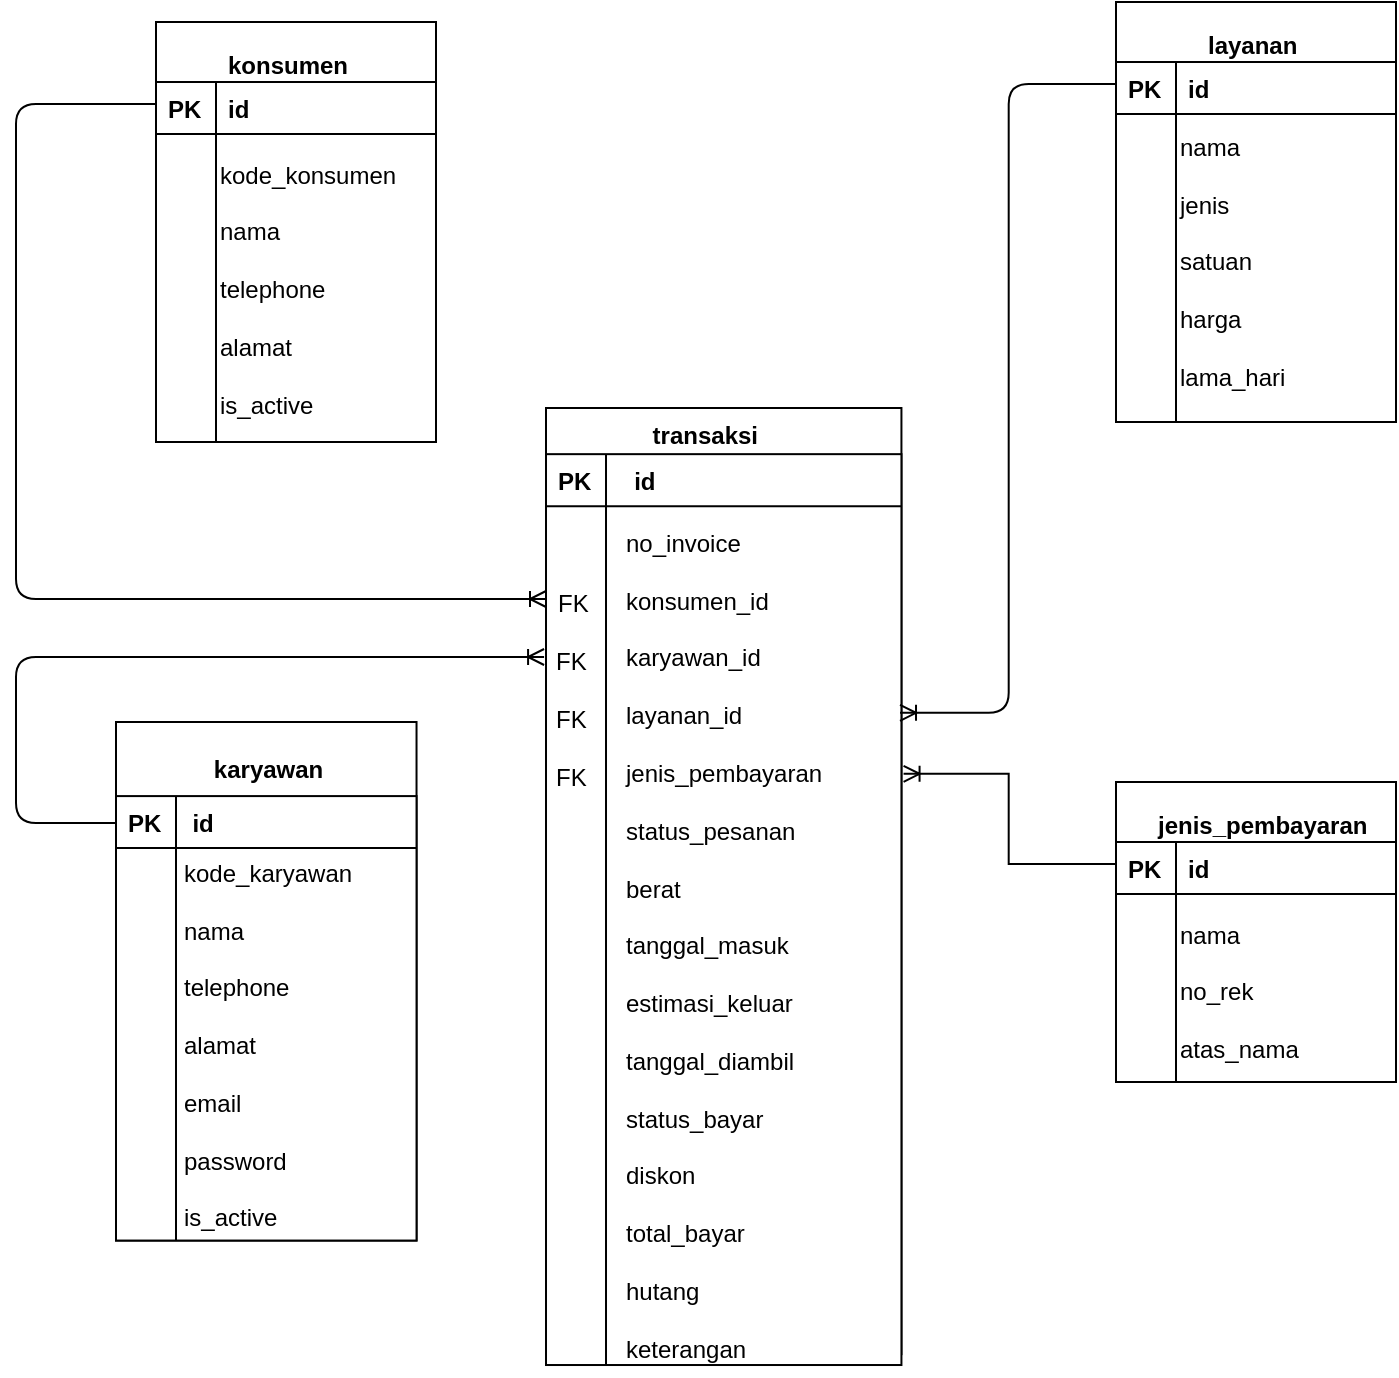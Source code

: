 <mxfile version="21.0.2" type="github">
  <diagram id="C5RBs43oDa-KdzZeNtuy" name="Page-1">
    <mxGraphModel dx="666" dy="566" grid="1" gridSize="10" guides="1" tooltips="1" connect="1" arrows="1" fold="1" page="1" pageScale="1" pageWidth="827" pageHeight="1169" math="0" shadow="0">
      <root>
        <mxCell id="WIyWlLk6GJQsqaUBKTNV-0" />
        <mxCell id="WIyWlLk6GJQsqaUBKTNV-1" parent="WIyWlLk6GJQsqaUBKTNV-0" />
        <mxCell id="DR8zb9UEi-75itsZVS1p-14" value="" style="group" parent="WIyWlLk6GJQsqaUBKTNV-1" vertex="1" connectable="0">
          <mxGeometry x="130" y="150" width="140" height="210" as="geometry" />
        </mxCell>
        <mxCell id="DR8zb9UEi-75itsZVS1p-11" value="" style="rounded=0;whiteSpace=wrap;html=1;movable=1;resizable=1;rotatable=1;deletable=1;editable=1;locked=0;connectable=1;" parent="DR8zb9UEi-75itsZVS1p-14" vertex="1">
          <mxGeometry width="140" height="210" as="geometry" />
        </mxCell>
        <mxCell id="DR8zb9UEi-75itsZVS1p-10" value="" style="shape=internalStorage;whiteSpace=wrap;html=1;backgroundOutline=1;movable=1;resizable=1;rotatable=1;deletable=1;editable=1;locked=0;connectable=1;dx=30;dy=26;" parent="DR8zb9UEi-75itsZVS1p-14" vertex="1">
          <mxGeometry y="30.004" width="140" height="179.996" as="geometry" />
        </mxCell>
        <mxCell id="zkfFHV4jXpPFQw0GAbJ--1" value="PK" style="text;align=left;verticalAlign=top;spacingLeft=4;spacingRight=4;overflow=hidden;rotatable=0;points=[[0,0.5],[1,0.5]];portConstraint=eastwest;fontStyle=1" parent="DR8zb9UEi-75itsZVS1p-14" vertex="1">
          <mxGeometry y="30.004" width="30" height="21.875" as="geometry" />
        </mxCell>
        <mxCell id="DR8zb9UEi-75itsZVS1p-15" value="konsumen" style="text;align=left;verticalAlign=top;spacingLeft=4;spacingRight=4;overflow=hidden;rotatable=0;points=[[0,0.5],[1,0.5]];portConstraint=eastwest;fontStyle=1" parent="DR8zb9UEi-75itsZVS1p-14" vertex="1">
          <mxGeometry x="30" y="8.129" width="80" height="21.875" as="geometry" />
        </mxCell>
        <mxCell id="DR8zb9UEi-75itsZVS1p-16" value="id" style="text;align=left;verticalAlign=top;spacingLeft=4;spacingRight=4;overflow=hidden;rotatable=0;points=[[0,0.5],[1,0.5]];portConstraint=eastwest;fontStyle=1" parent="DR8zb9UEi-75itsZVS1p-14" vertex="1">
          <mxGeometry x="30" y="30.004" width="80" height="21.875" as="geometry" />
        </mxCell>
        <mxCell id="DR8zb9UEi-75itsZVS1p-17" value="kode_konsumen&lt;br&gt;&lt;br&gt;nama&lt;br&gt;&lt;br&gt;telephone&lt;br&gt;&lt;br&gt;alamat&lt;br&gt;&lt;br&gt;is_active&lt;br&gt;&lt;div style=&quot;&quot;&gt;&lt;br&gt;&lt;/div&gt;" style="text;html=1;align=left;verticalAlign=middle;resizable=0;points=[];autosize=1;strokeColor=none;fillColor=none;" parent="DR8zb9UEi-75itsZVS1p-14" vertex="1">
          <mxGeometry x="30" y="61.25" width="110" height="160" as="geometry" />
        </mxCell>
        <mxCell id="DR8zb9UEi-75itsZVS1p-33" value="" style="group" parent="WIyWlLk6GJQsqaUBKTNV-1" vertex="1" connectable="0">
          <mxGeometry x="610" y="140" width="140" height="210" as="geometry" />
        </mxCell>
        <mxCell id="DR8zb9UEi-75itsZVS1p-34" value="" style="rounded=0;whiteSpace=wrap;html=1;movable=1;resizable=1;rotatable=1;deletable=1;editable=1;locked=0;connectable=1;" parent="DR8zb9UEi-75itsZVS1p-33" vertex="1">
          <mxGeometry width="140" height="210" as="geometry" />
        </mxCell>
        <mxCell id="DR8zb9UEi-75itsZVS1p-35" value="" style="shape=internalStorage;whiteSpace=wrap;html=1;backgroundOutline=1;movable=1;resizable=1;rotatable=1;deletable=1;editable=1;locked=0;connectable=1;dx=30;dy=26;align=left;" parent="DR8zb9UEi-75itsZVS1p-33" vertex="1">
          <mxGeometry y="30.004" width="140" height="179.996" as="geometry" />
        </mxCell>
        <mxCell id="DR8zb9UEi-75itsZVS1p-36" value="PK" style="text;align=left;verticalAlign=top;spacingLeft=4;spacingRight=4;overflow=hidden;rotatable=0;points=[[0,0.5],[1,0.5]];portConstraint=eastwest;fontStyle=1" parent="DR8zb9UEi-75itsZVS1p-33" vertex="1">
          <mxGeometry y="30.004" width="30" height="21.875" as="geometry" />
        </mxCell>
        <mxCell id="DR8zb9UEi-75itsZVS1p-37" value="layanan" style="text;align=left;verticalAlign=top;spacingLeft=4;spacingRight=4;overflow=hidden;rotatable=0;points=[[0,0.5],[1,0.5]];portConstraint=eastwest;fontStyle=1" parent="DR8zb9UEi-75itsZVS1p-33" vertex="1">
          <mxGeometry x="40" y="8.129" width="80" height="21.875" as="geometry" />
        </mxCell>
        <mxCell id="DR8zb9UEi-75itsZVS1p-38" value="id" style="text;align=left;verticalAlign=top;spacingLeft=4;spacingRight=4;overflow=hidden;rotatable=0;points=[[0,0.5],[1,0.5]];portConstraint=eastwest;fontStyle=1" parent="DR8zb9UEi-75itsZVS1p-33" vertex="1">
          <mxGeometry x="30" y="30.004" width="80" height="21.875" as="geometry" />
        </mxCell>
        <mxCell id="DR8zb9UEi-75itsZVS1p-40" value="nama&lt;br&gt;&lt;br&gt;jenis&lt;br&gt;&lt;br&gt;satuan&lt;br&gt;&lt;br&gt;harga&lt;br&gt;&lt;br&gt;lama_hari&lt;br&gt;" style="text;html=1;align=left;verticalAlign=middle;resizable=0;points=[];autosize=1;strokeColor=none;fillColor=none;" parent="DR8zb9UEi-75itsZVS1p-33" vertex="1">
          <mxGeometry x="30" y="60" width="80" height="140" as="geometry" />
        </mxCell>
        <mxCell id="DR8zb9UEi-75itsZVS1p-41" value="" style="group" parent="WIyWlLk6GJQsqaUBKTNV-1" vertex="1" connectable="0">
          <mxGeometry x="610" y="530" width="140" height="210" as="geometry" />
        </mxCell>
        <mxCell id="DR8zb9UEi-75itsZVS1p-42" value="" style="rounded=0;whiteSpace=wrap;html=1;movable=1;resizable=1;rotatable=1;deletable=1;editable=1;locked=0;connectable=1;" parent="DR8zb9UEi-75itsZVS1p-41" vertex="1">
          <mxGeometry width="140" height="150" as="geometry" />
        </mxCell>
        <mxCell id="DR8zb9UEi-75itsZVS1p-43" value="" style="shape=internalStorage;whiteSpace=wrap;html=1;backgroundOutline=1;movable=1;resizable=1;rotatable=1;deletable=1;editable=1;locked=0;connectable=1;dx=30;dy=26;align=left;" parent="DR8zb9UEi-75itsZVS1p-41" vertex="1">
          <mxGeometry y="30" width="140" height="120" as="geometry" />
        </mxCell>
        <mxCell id="DR8zb9UEi-75itsZVS1p-44" value="PK" style="text;align=left;verticalAlign=top;spacingLeft=4;spacingRight=4;overflow=hidden;rotatable=0;points=[[0,0.5],[1,0.5]];portConstraint=eastwest;fontStyle=1" parent="DR8zb9UEi-75itsZVS1p-41" vertex="1">
          <mxGeometry y="30.004" width="30" height="21.875" as="geometry" />
        </mxCell>
        <mxCell id="DR8zb9UEi-75itsZVS1p-45" value="jenis_pembayaran" style="text;align=left;verticalAlign=top;spacingLeft=4;spacingRight=4;overflow=hidden;rotatable=0;points=[[0,0.5],[1,0.5]];portConstraint=eastwest;fontStyle=1" parent="DR8zb9UEi-75itsZVS1p-41" vertex="1">
          <mxGeometry x="15" y="8.13" width="115" height="21.87" as="geometry" />
        </mxCell>
        <mxCell id="DR8zb9UEi-75itsZVS1p-46" value="id" style="text;align=left;verticalAlign=top;spacingLeft=4;spacingRight=4;overflow=hidden;rotatable=0;points=[[0,0.5],[1,0.5]];portConstraint=eastwest;fontStyle=1" parent="DR8zb9UEi-75itsZVS1p-41" vertex="1">
          <mxGeometry x="30" y="30.004" width="80" height="21.875" as="geometry" />
        </mxCell>
        <mxCell id="DR8zb9UEi-75itsZVS1p-47" value="nama&lt;br&gt;&lt;br&gt;no_rek&lt;br&gt;&lt;br&gt;atas_nama" style="text;html=1;align=left;verticalAlign=middle;resizable=0;points=[];autosize=1;strokeColor=none;fillColor=none;" parent="DR8zb9UEi-75itsZVS1p-41" vertex="1">
          <mxGeometry x="30" y="60" width="80" height="90" as="geometry" />
        </mxCell>
        <mxCell id="DR8zb9UEi-75itsZVS1p-48" value="" style="group" parent="WIyWlLk6GJQsqaUBKTNV-1" vertex="1" connectable="0">
          <mxGeometry x="110" y="500" width="150.267" height="279.046" as="geometry" />
        </mxCell>
        <mxCell id="DR8zb9UEi-75itsZVS1p-26" value="" style="rounded=0;whiteSpace=wrap;html=1;movable=1;resizable=1;rotatable=1;deletable=1;editable=1;locked=0;connectable=1;" parent="DR8zb9UEi-75itsZVS1p-48" vertex="1">
          <mxGeometry width="150.267" height="259.272" as="geometry" />
        </mxCell>
        <mxCell id="DR8zb9UEi-75itsZVS1p-29" value="karyawan" style="text;align=left;verticalAlign=top;spacingLeft=4;spacingRight=4;overflow=hidden;rotatable=0;points=[[0,0.5],[1,0.5]];portConstraint=eastwest;fontStyle=1" parent="DR8zb9UEi-75itsZVS1p-48" vertex="1">
          <mxGeometry x="42.933" y="10.04" width="85.867" height="19.96" as="geometry" />
        </mxCell>
        <mxCell id="DR8zb9UEi-75itsZVS1p-32" value="" style="group" parent="DR8zb9UEi-75itsZVS1p-48" vertex="1" connectable="0">
          <mxGeometry y="37.043" width="150.267" height="242.003" as="geometry" />
        </mxCell>
        <mxCell id="DR8zb9UEi-75itsZVS1p-27" value="" style="shape=internalStorage;whiteSpace=wrap;html=1;backgroundOutline=1;movable=1;resizable=1;rotatable=1;deletable=1;editable=1;locked=0;connectable=1;dx=30;dy=26;" parent="DR8zb9UEi-75itsZVS1p-32" vertex="1">
          <mxGeometry y="2.091e-14" width="150.267" height="222.228" as="geometry" />
        </mxCell>
        <mxCell id="DR8zb9UEi-75itsZVS1p-28" value="PK" style="text;align=left;verticalAlign=top;spacingLeft=4;spacingRight=4;overflow=hidden;rotatable=0;points=[[0,0.5],[1,0.5]];portConstraint=eastwest;fontStyle=1" parent="DR8zb9UEi-75itsZVS1p-32" vertex="1">
          <mxGeometry width="32.2" height="27.007" as="geometry" />
        </mxCell>
        <mxCell id="DR8zb9UEi-75itsZVS1p-30" value="id" style="text;align=left;verticalAlign=top;spacingLeft=4;spacingRight=4;overflow=hidden;rotatable=0;points=[[0,0.5],[1,0.5]];portConstraint=eastwest;fontStyle=1" parent="DR8zb9UEi-75itsZVS1p-32" vertex="1">
          <mxGeometry x="32.2" y="1.394e-14" width="85.867" height="27.007" as="geometry" />
        </mxCell>
        <mxCell id="DR8zb9UEi-75itsZVS1p-31" value="kode_karyawan&lt;br&gt;&lt;br&gt;nama&lt;br&gt;&lt;br&gt;telephone&lt;br&gt;&lt;br&gt;alamat&lt;br&gt;&lt;br&gt;email&lt;br&gt;&lt;br&gt;password&lt;br&gt;&lt;br&gt;is_active&lt;br&gt;&lt;div style=&quot;&quot;&gt;&lt;br&gt;&lt;/div&gt;" style="text;html=1;align=left;verticalAlign=middle;resizable=0;points=[];autosize=1;strokeColor=none;fillColor=none;" parent="DR8zb9UEi-75itsZVS1p-32" vertex="1">
          <mxGeometry x="32.2" y="22.003" width="110" height="220" as="geometry" />
        </mxCell>
        <mxCell id="DR8zb9UEi-75itsZVS1p-60" value="" style="group" parent="WIyWlLk6GJQsqaUBKTNV-1" vertex="1" connectable="0">
          <mxGeometry x="325" y="342.999" width="177.721" height="483.837" as="geometry" />
        </mxCell>
        <mxCell id="DR8zb9UEi-75itsZVS1p-51" value="" style="rounded=0;whiteSpace=wrap;html=1;movable=1;resizable=1;rotatable=1;deletable=1;editable=1;locked=0;connectable=1;" parent="DR8zb9UEi-75itsZVS1p-60" vertex="1">
          <mxGeometry y="0.001" width="177.72" height="473.08" as="geometry" />
        </mxCell>
        <mxCell id="DR8zb9UEi-75itsZVS1p-54" value="" style="shape=internalStorage;whiteSpace=wrap;html=1;backgroundOutline=1;movable=1;resizable=1;rotatable=1;deletable=1;editable=1;locked=0;connectable=1;dx=30;dy=26;" parent="DR8zb9UEi-75itsZVS1p-60" vertex="1">
          <mxGeometry x="0.004" y="23.081" width="177.717" height="455.43" as="geometry" />
        </mxCell>
        <mxCell id="DR8zb9UEi-75itsZVS1p-55" value="PK" style="text;align=left;verticalAlign=top;spacingLeft=4;spacingRight=4;overflow=hidden;rotatable=0;points=[[0,0.5],[1,0.5]];portConstraint=eastwest;fontStyle=1" parent="DR8zb9UEi-75itsZVS1p-60" vertex="1">
          <mxGeometry y="23.082" width="38.081" height="30.754" as="geometry" />
        </mxCell>
        <mxCell id="DR8zb9UEi-75itsZVS1p-56" value="id" style="text;align=left;verticalAlign=top;spacingLeft=4;spacingRight=4;overflow=hidden;rotatable=0;points=[[0,0.5],[1,0.5]];portConstraint=eastwest;fontStyle=1" parent="DR8zb9UEi-75itsZVS1p-60" vertex="1">
          <mxGeometry x="38.081" y="23.082" width="101.551" height="30.754" as="geometry" />
        </mxCell>
        <mxCell id="DR8zb9UEi-75itsZVS1p-57" value="no_invoice&lt;br&gt;&lt;br&gt;konsumen_id&lt;br&gt;&lt;br&gt;karyawan_id&lt;br&gt;&lt;br&gt;layanan_id&lt;br&gt;&lt;br&gt;jenis_pembayaran&lt;br&gt;&lt;br&gt;status_pesanan&lt;br&gt;&lt;br&gt;berat&lt;br&gt;&lt;div style=&quot;&quot;&gt;&lt;br&gt;&lt;/div&gt;&lt;div style=&quot;&quot;&gt;tanggal_masuk&lt;/div&gt;&lt;div style=&quot;&quot;&gt;&lt;br&gt;&lt;/div&gt;&lt;div style=&quot;&quot;&gt;estimasi_keluar&lt;/div&gt;&lt;div style=&quot;&quot;&gt;&lt;br&gt;&lt;/div&gt;&lt;div style=&quot;&quot;&gt;tanggal_diambil&lt;/div&gt;&lt;div style=&quot;&quot;&gt;&lt;br&gt;&lt;/div&gt;&lt;div style=&quot;&quot;&gt;status_bayar&lt;/div&gt;&lt;div style=&quot;&quot;&gt;&lt;br&gt;&lt;/div&gt;&lt;div style=&quot;&quot;&gt;diskon&lt;/div&gt;&lt;div style=&quot;&quot;&gt;&lt;br&gt;&lt;/div&gt;&lt;div style=&quot;&quot;&gt;total_bayar&lt;/div&gt;&lt;div style=&quot;&quot;&gt;&lt;br&gt;&lt;/div&gt;&lt;div style=&quot;&quot;&gt;hutang&lt;/div&gt;&lt;div style=&quot;&quot;&gt;&lt;br&gt;&lt;/div&gt;&lt;div style=&quot;&quot;&gt;keterangan&lt;/div&gt;" style="text;html=1;align=left;verticalAlign=middle;resizable=0;points=[];autosize=1;strokeColor=none;fillColor=none;" parent="DR8zb9UEi-75itsZVS1p-60" vertex="1">
          <mxGeometry x="38.081" y="53.837" width="130" height="430" as="geometry" />
        </mxCell>
        <mxCell id="DR8zb9UEi-75itsZVS1p-52" value="transaksi" style="text;align=left;verticalAlign=top;spacingLeft=4;spacingRight=4;overflow=hidden;rotatable=0;points=[[0,0.5],[1,0.5]];portConstraint=eastwest;fontStyle=1" parent="DR8zb9UEi-75itsZVS1p-60" vertex="1">
          <mxGeometry x="47.306" width="101.551" height="23.079" as="geometry" />
        </mxCell>
        <mxCell id="DR8zb9UEi-75itsZVS1p-62" value="FK" style="text;align=left;verticalAlign=top;spacingLeft=4;spacingRight=4;overflow=hidden;rotatable=0;points=[[0,0.5],[1,0.5]];portConstraint=eastwest;fontStyle=0" parent="DR8zb9UEi-75itsZVS1p-60" vertex="1">
          <mxGeometry y="84" width="30" height="23" as="geometry" />
        </mxCell>
        <mxCell id="DR8zb9UEi-75itsZVS1p-63" value="FK" style="text;align=left;verticalAlign=top;spacingLeft=4;spacingRight=4;overflow=hidden;rotatable=0;points=[[0,0.5],[1,0.5]];portConstraint=eastwest;fontStyle=0" parent="DR8zb9UEi-75itsZVS1p-60" vertex="1">
          <mxGeometry x="-0.96" y="113" width="30" height="23" as="geometry" />
        </mxCell>
        <mxCell id="DR8zb9UEi-75itsZVS1p-64" value="FK" style="text;align=left;verticalAlign=top;spacingLeft=4;spacingRight=4;overflow=hidden;rotatable=0;points=[[0,0.5],[1,0.5]];portConstraint=eastwest;fontStyle=0" parent="DR8zb9UEi-75itsZVS1p-60" vertex="1">
          <mxGeometry x="-0.96" y="142" width="30" height="23" as="geometry" />
        </mxCell>
        <mxCell id="DR8zb9UEi-75itsZVS1p-65" value="FK" style="text;align=left;verticalAlign=top;spacingLeft=4;spacingRight=4;overflow=hidden;rotatable=0;points=[[0,0.5],[1,0.5]];portConstraint=eastwest;fontStyle=0" parent="DR8zb9UEi-75itsZVS1p-60" vertex="1">
          <mxGeometry x="-0.96" y="171" width="30" height="23" as="geometry" />
        </mxCell>
        <mxCell id="DR8zb9UEi-75itsZVS1p-67" style="edgeStyle=orthogonalEdgeStyle;rounded=1;orthogonalLoop=1;jettySize=auto;html=1;entryX=0;entryY=0.5;entryDx=0;entryDy=0;endArrow=ERoneToMany;endFill=0;" parent="WIyWlLk6GJQsqaUBKTNV-1" source="zkfFHV4jXpPFQw0GAbJ--1" target="DR8zb9UEi-75itsZVS1p-62" edge="1">
          <mxGeometry relative="1" as="geometry">
            <mxPoint x="50" y="470" as="targetPoint" />
            <Array as="points">
              <mxPoint x="60" y="191" />
              <mxPoint x="60" y="439" />
            </Array>
          </mxGeometry>
        </mxCell>
        <mxCell id="DR8zb9UEi-75itsZVS1p-69" style="edgeStyle=orthogonalEdgeStyle;rounded=1;orthogonalLoop=1;jettySize=auto;html=1;entryX=0;entryY=0.5;entryDx=0;entryDy=0;endArrow=ERoneToMany;endFill=0;" parent="WIyWlLk6GJQsqaUBKTNV-1" source="DR8zb9UEi-75itsZVS1p-28" target="DR8zb9UEi-75itsZVS1p-63" edge="1">
          <mxGeometry relative="1" as="geometry">
            <Array as="points">
              <mxPoint x="60" y="551" />
              <mxPoint x="60" y="467" />
            </Array>
          </mxGeometry>
        </mxCell>
        <mxCell id="DR8zb9UEi-75itsZVS1p-70" style="edgeStyle=orthogonalEdgeStyle;rounded=1;orthogonalLoop=1;jettySize=auto;html=1;entryX=0.996;entryY=0.284;entryDx=0;entryDy=0;entryPerimeter=0;endArrow=ERoneToMany;endFill=0;" parent="WIyWlLk6GJQsqaUBKTNV-1" source="DR8zb9UEi-75itsZVS1p-36" target="DR8zb9UEi-75itsZVS1p-54" edge="1">
          <mxGeometry relative="1" as="geometry" />
        </mxCell>
        <mxCell id="DR8zb9UEi-75itsZVS1p-71" style="edgeStyle=orthogonalEdgeStyle;rounded=0;orthogonalLoop=1;jettySize=auto;html=1;entryX=1.006;entryY=0.351;entryDx=0;entryDy=0;entryPerimeter=0;endArrow=ERoneToMany;endFill=0;" parent="WIyWlLk6GJQsqaUBKTNV-1" source="DR8zb9UEi-75itsZVS1p-44" target="DR8zb9UEi-75itsZVS1p-54" edge="1">
          <mxGeometry relative="1" as="geometry" />
        </mxCell>
      </root>
    </mxGraphModel>
  </diagram>
</mxfile>
